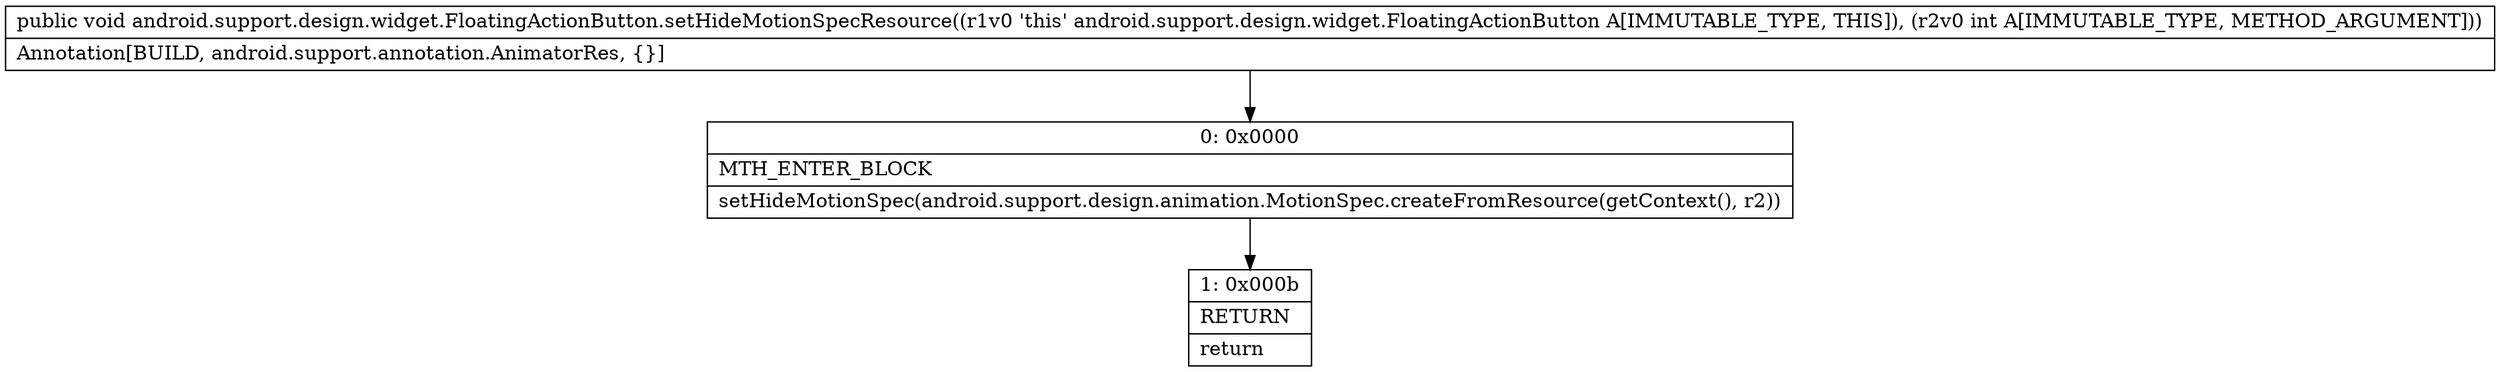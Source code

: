 digraph "CFG forandroid.support.design.widget.FloatingActionButton.setHideMotionSpecResource(I)V" {
Node_0 [shape=record,label="{0\:\ 0x0000|MTH_ENTER_BLOCK\l|setHideMotionSpec(android.support.design.animation.MotionSpec.createFromResource(getContext(), r2))\l}"];
Node_1 [shape=record,label="{1\:\ 0x000b|RETURN\l|return\l}"];
MethodNode[shape=record,label="{public void android.support.design.widget.FloatingActionButton.setHideMotionSpecResource((r1v0 'this' android.support.design.widget.FloatingActionButton A[IMMUTABLE_TYPE, THIS]), (r2v0 int A[IMMUTABLE_TYPE, METHOD_ARGUMENT]))  | Annotation[BUILD, android.support.annotation.AnimatorRes, \{\}]\l}"];
MethodNode -> Node_0;
Node_0 -> Node_1;
}

